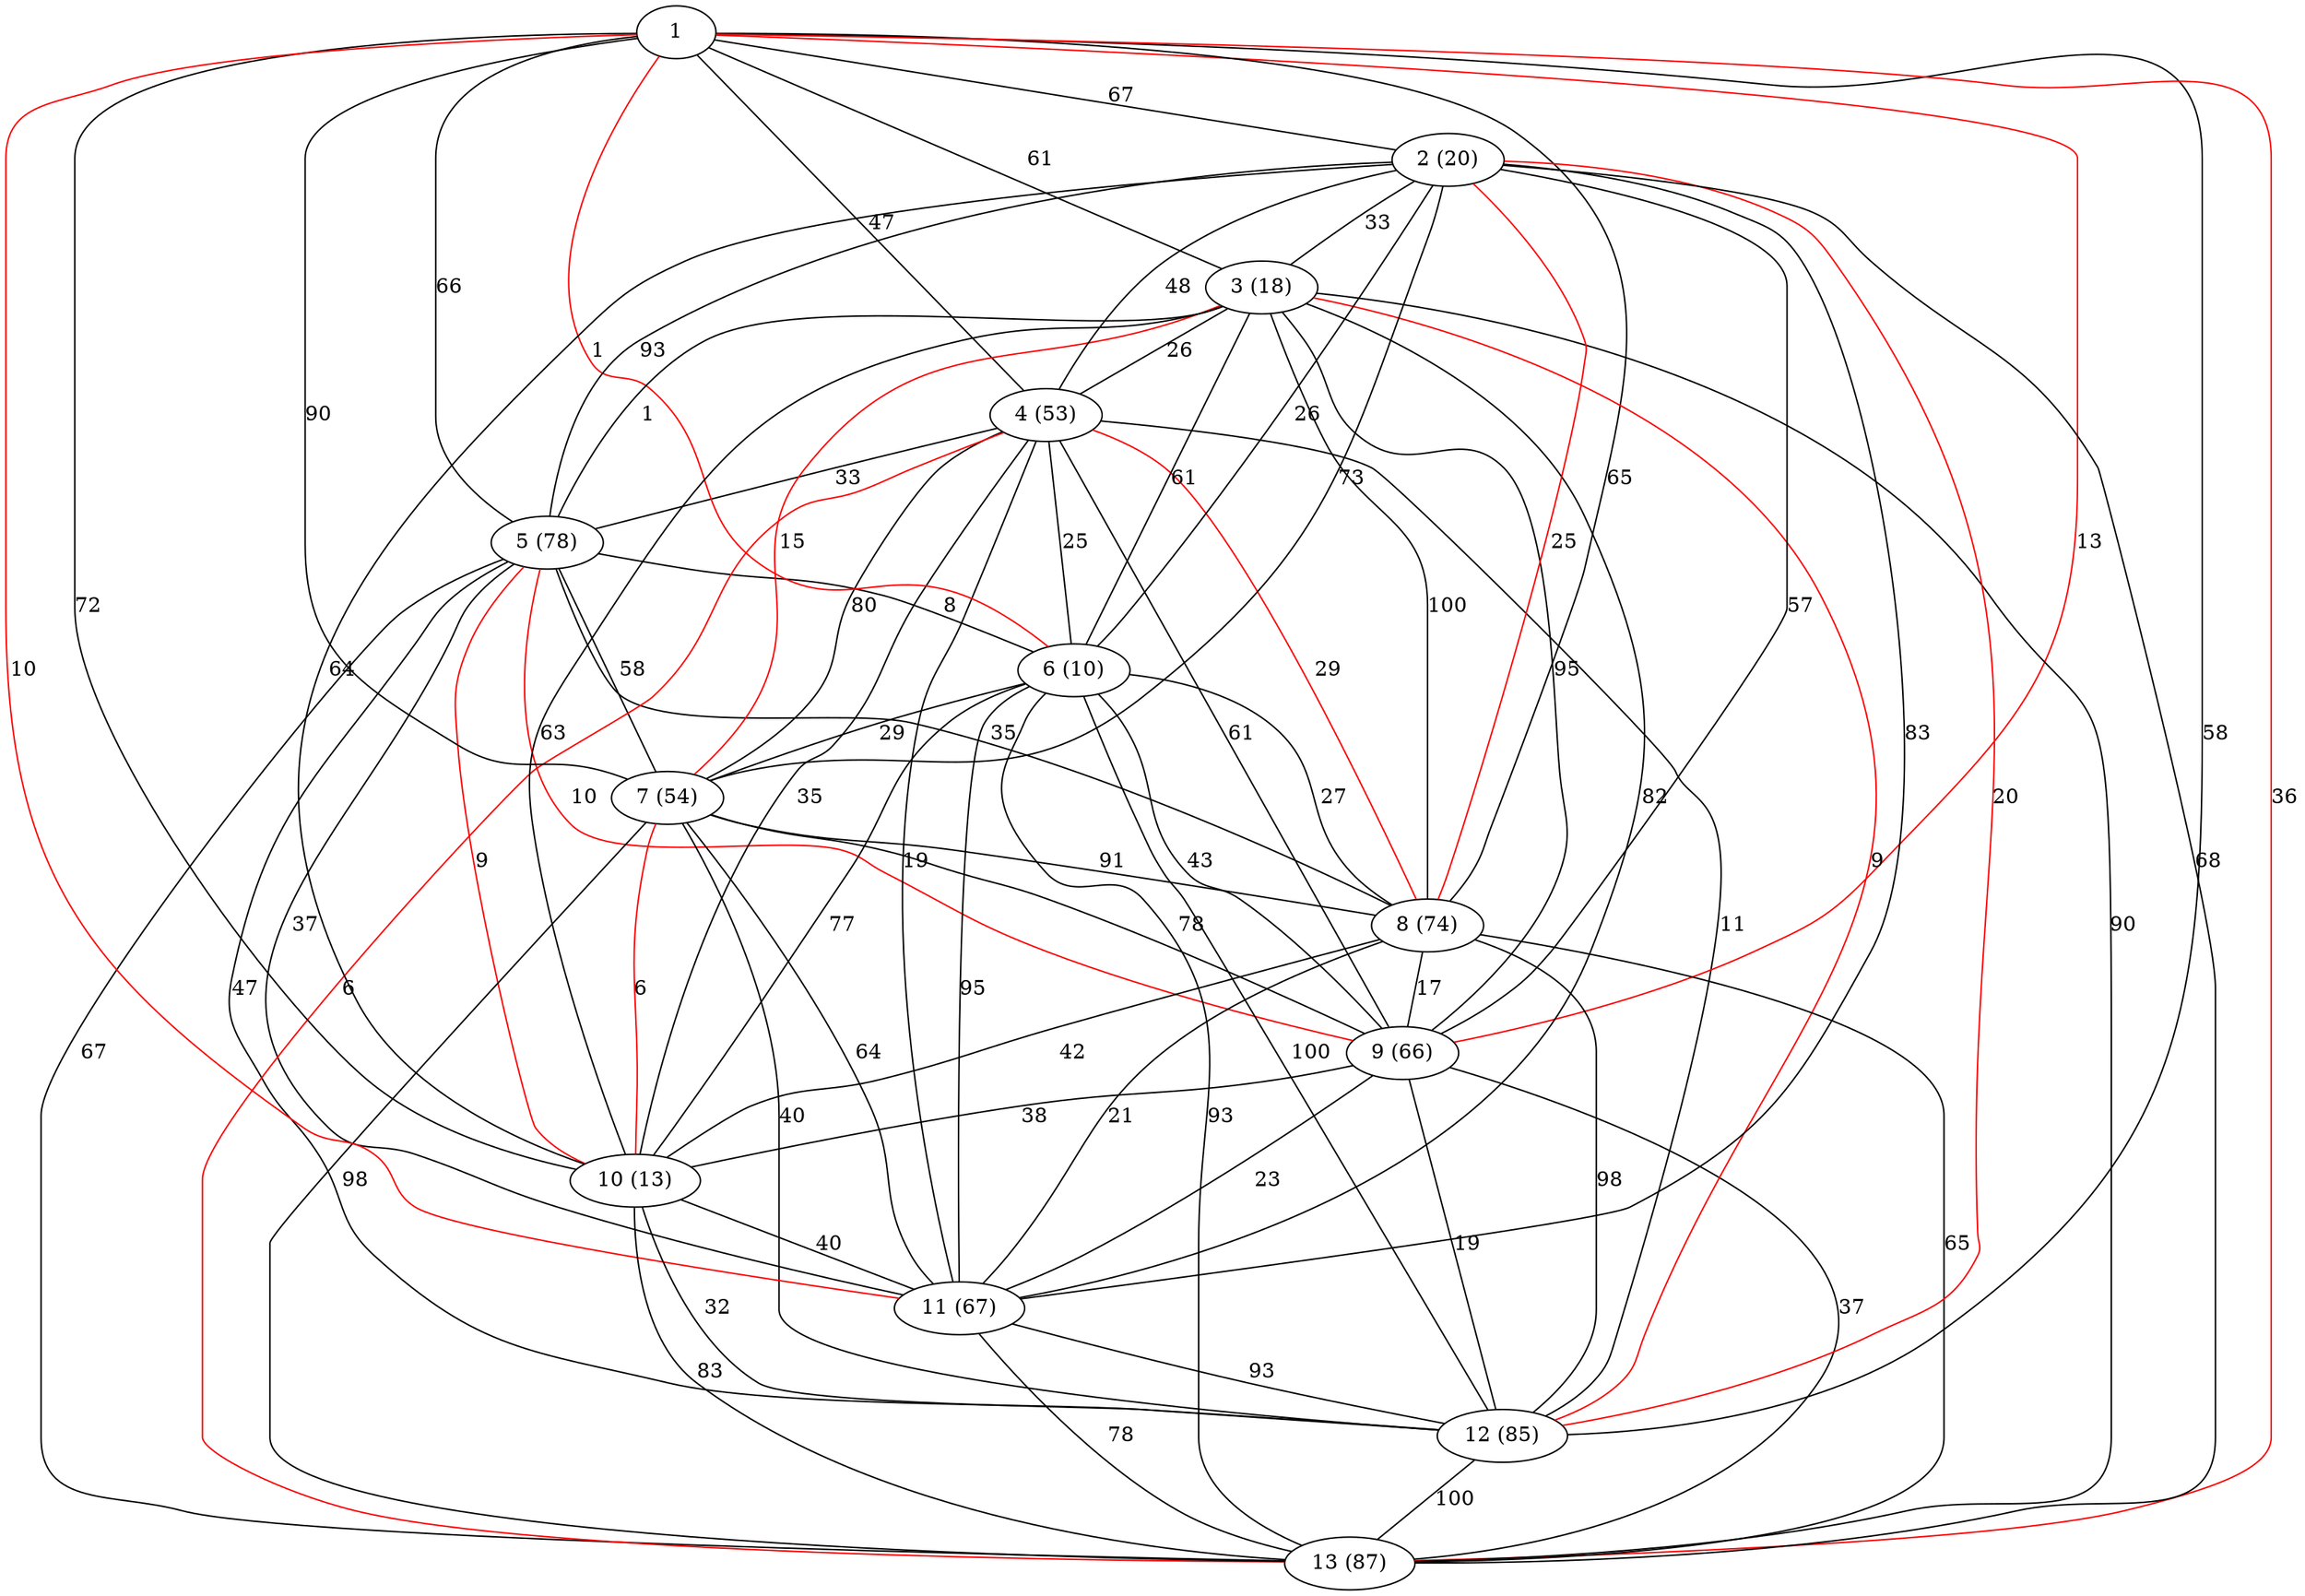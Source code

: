graph g {
5 -- 9 [label=10 color=red]
4 -- 7 [label=80 color=black]
1 -- 3 [label=61 color=black]
10 -- 11 [label=40 color=black]
4 -- 8 [label=29 color=red]
5 -- 6 [label=8 color=black]
2 -- 8 [label=25 color=red]
6 -- 9 [label=43 color=black]
10 -- 12 [label=32 color=black]
8 -- 9 [label=17 color=black]
4 -- 12 [label=11 color=black]
1 -- 6 [label=1 color=red]
2 -- 12 [label=20 color=red]
7 -- 11 [label=64 color=black]
3 -- 7 [label=15 color=red]
2 -- 5 [label=93 color=black]
1 -- 11 [label=10 color=red]
5 -- 8 [label=35 color=black]
6 -- 12 [label=100 color=black]
1 -- 2 [label=67 color=black]
3 -- 13 [label=90 color=black]
8 -- 13 [label=65 color=black]
6 -- 7 [label=29 color=black]
5 -- 13 [label=67 color=black]
2 -- 9 [label=57 color=black]
12 -- 13 [label=100 color=black]
3 -- 10 [label=63 color=black]
6 -- 10 [label=77 color=black]
8 -- 10 [label=42 color=black]
5 -- 12 [label=47 color=black]
4 -- 13 [label=6 color=red]
1 -- 5 [label=66 color=black]
2 -- 13 [label=68 color=black]
9 -- 11 [label=23 color=black]
3 -- 6 [label=61 color=black]
1 -- 10 [label=72 color=black]
7 -- 9 [label=78 color=black]
10 -- 13 [label=83 color=black]
11 -- 13 [label=78 color=black]
4 -- 10 [label=35 color=black]
2 -- 6 [label=26 color=black]
7 -- 10 [label=6 color=red]
5 -- 11 [label=37 color=black]
4 -- 5 [label=33 color=black]
1 -- 13 [label=36 color=red]
8 -- 11 [label=21 color=black]
7 -- 13 [label=98 color=black]
6 -- 11 [label=95 color=black]
1 -- 4 [label=47 color=black]
2 -- 10 [label=64 color=black]
9 -- 10 [label=38 color=black]
3 -- 9 [label=95 color=black]
2 -- 3 [label=33 color=black]
1 -- 9 [label=13 color=red]
7 -- 12 [label=40 color=black]
6 -- 8 [label=27 color=black]
4 -- 9 [label=61 color=black]
11 -- 12 [label=93 color=black]
4 -- 11 [label=19 color=black]
3 -- 5 [label=1 color=black]
2 -- 7 [label=73 color=black]
9 -- 13 [label=37 color=black]
5 -- 10 [label=9 color=red]
4 -- 6 [label=25 color=black]
1 -- 12 [label=58 color=black]
8 -- 12 [label=98 color=black]
7 -- 8 [label=91 color=black]
5 -- 7 [label=58 color=black]
2 -- 11 [label=83 color=black]
3 -- 8 [label=100 color=black]
3 -- 11 [label=82 color=black]
1 -- 8 [label=65 color=black]
6 -- 13 [label=93 color=black]
1 -- 7 [label=90 color=black]
3 -- 12 [label=9 color=red]
3 -- 4 [label=26 color=black]
2 -- 4 [label=48 color=black]
9 -- 12 [label=19 color=black]
2 [label="2 (20)"]
3 [label="3 (18)"]
4 [label="4 (53)"]
5 [label="5 (78)"]
6 [label="6 (10)"]
7 [label="7 (54)"]
8 [label="8 (74)"]
9 [label="9 (66)"]
10 [label="10 (13)"]
11 [label="11 (67)"]
12 [label="12 (85)"]
13 [label="13 (87)"]
}
